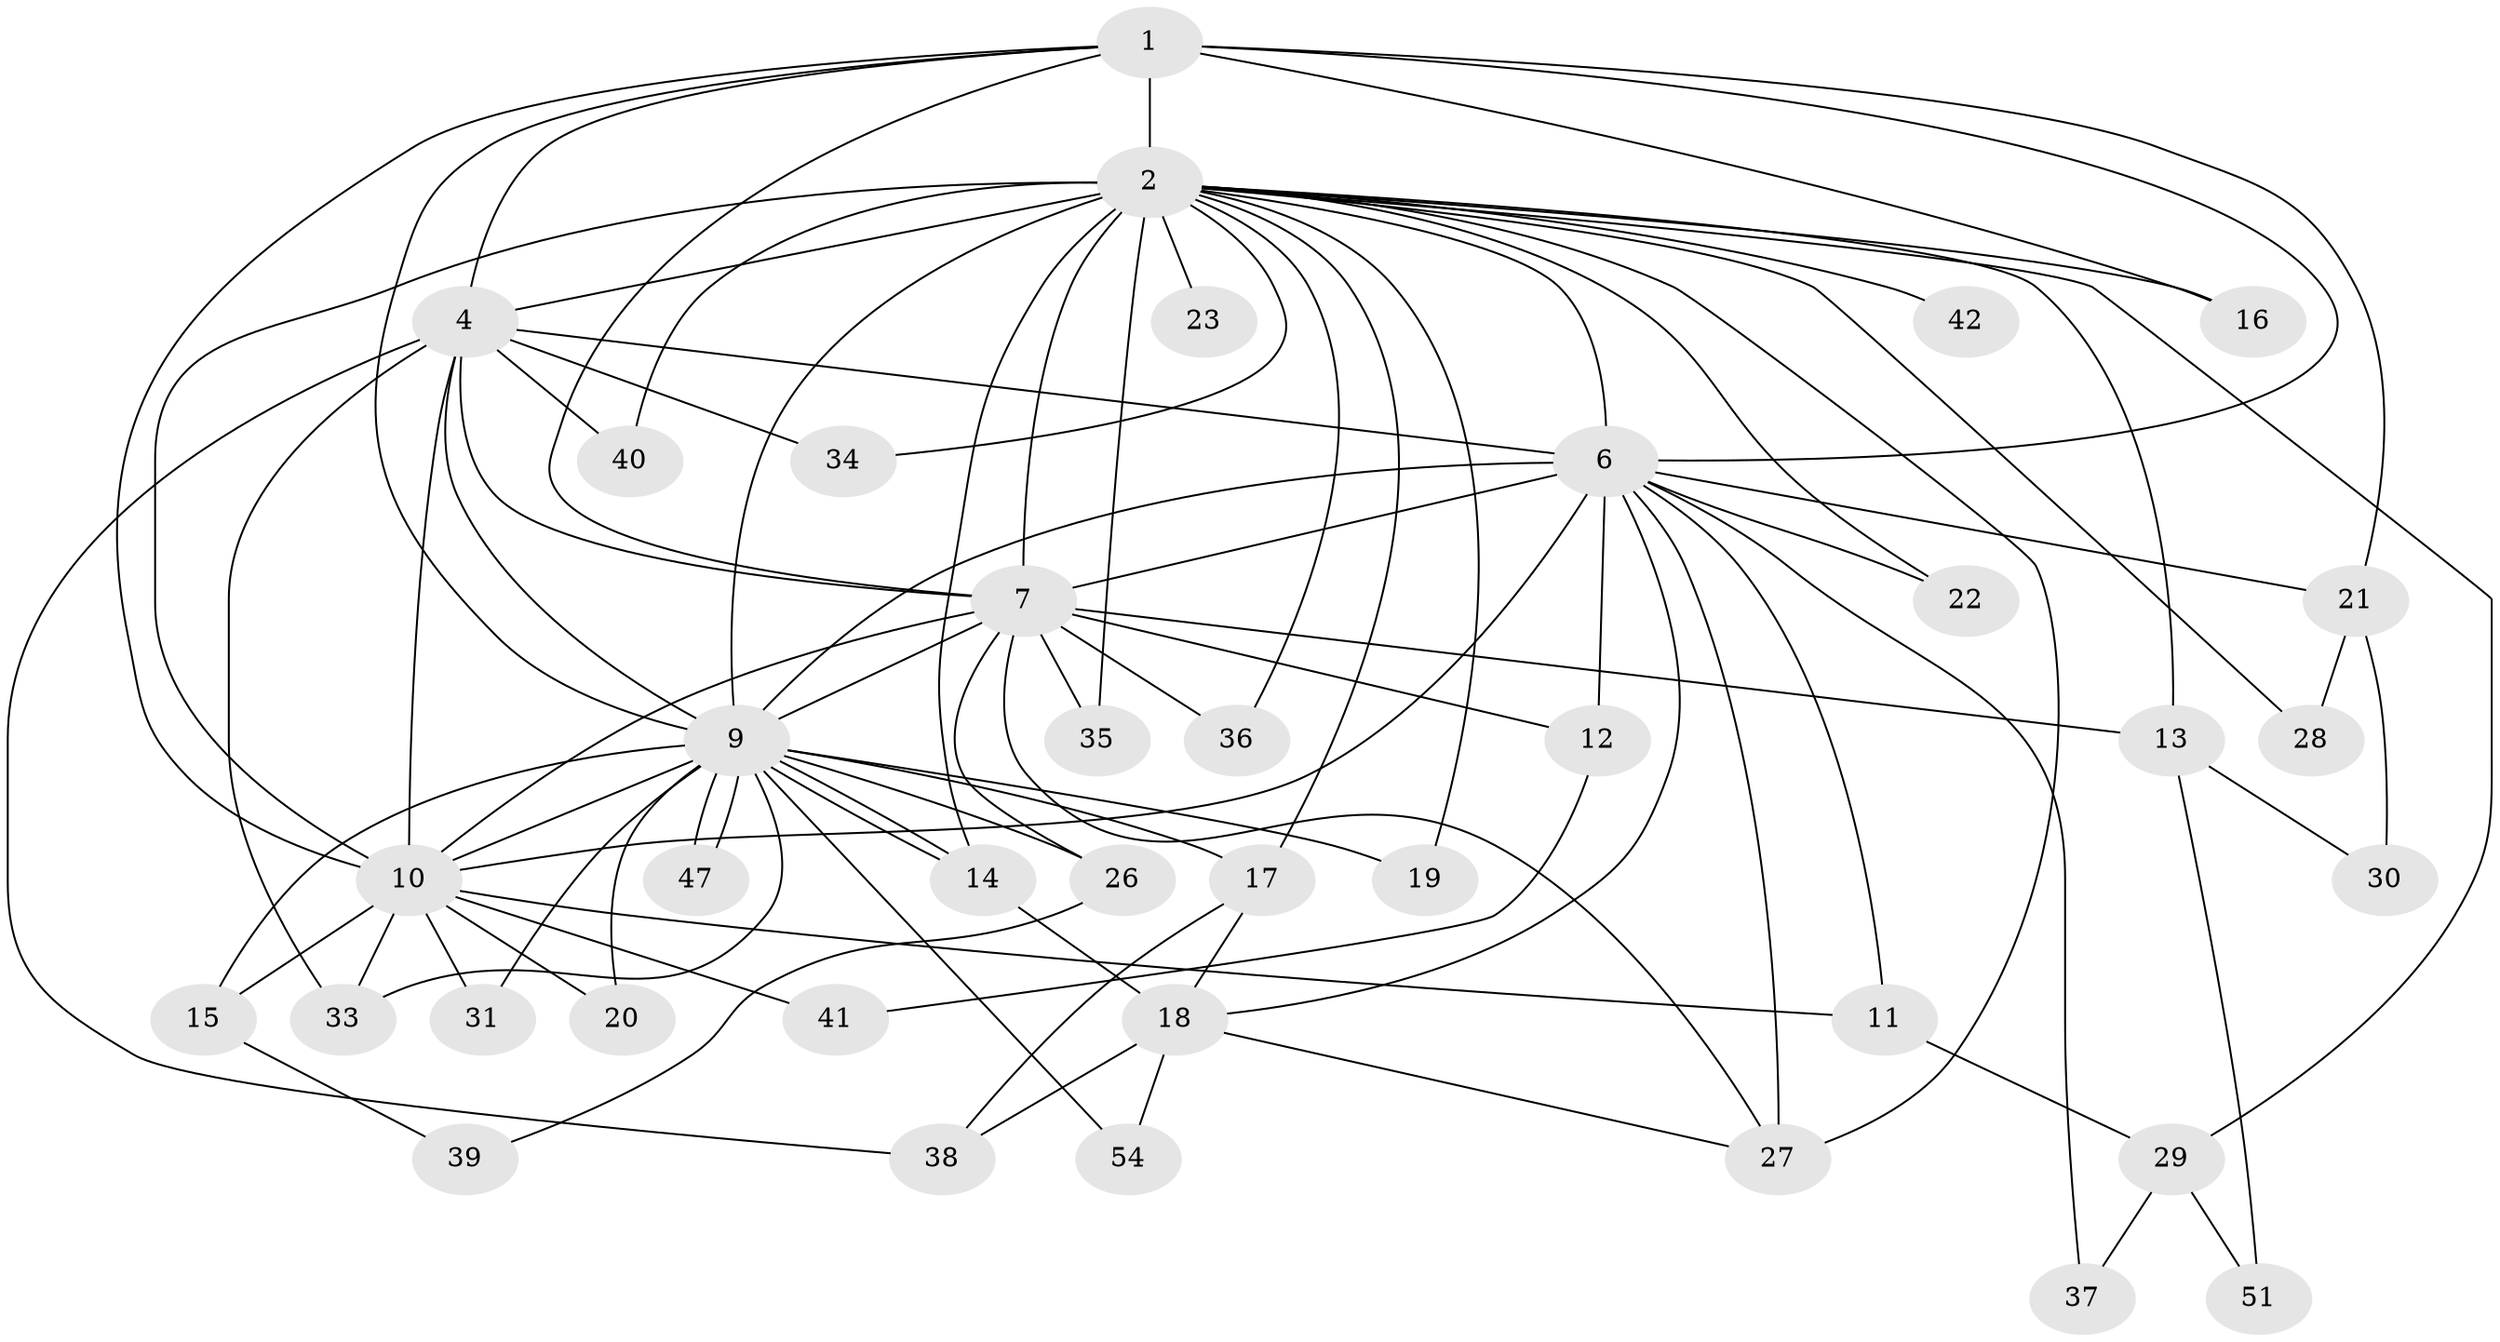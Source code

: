 // original degree distribution, {11: 0.017857142857142856, 16: 0.05357142857142857, 17: 0.03571428571428571, 13: 0.017857142857142856, 12: 0.017857142857142856, 24: 0.017857142857142856, 15: 0.017857142857142856, 3: 0.10714285714285714, 4: 0.08928571428571429, 5: 0.05357142857142857, 2: 0.5714285714285714}
// Generated by graph-tools (version 1.1) at 2025/17/03/04/25 18:17:40]
// undirected, 39 vertices, 89 edges
graph export_dot {
graph [start="1"]
  node [color=gray90,style=filled];
  1;
  2 [super="+3+50+53+5"];
  4;
  6 [super="+32+43+8"];
  7 [super="+24"];
  9;
  10;
  11;
  12;
  13;
  14;
  15;
  16;
  17;
  18 [super="+25+49"];
  19;
  20;
  21;
  22;
  23;
  26;
  27;
  28;
  29;
  30;
  31;
  33 [super="+45"];
  34;
  35;
  36;
  37;
  38 [super="+55"];
  39;
  40;
  41;
  42;
  47;
  51;
  54;
  1 -- 2 [weight=3];
  1 -- 4;
  1 -- 6 [weight=2];
  1 -- 7;
  1 -- 9;
  1 -- 10;
  1 -- 16;
  1 -- 21;
  2 -- 4 [weight=3];
  2 -- 6 [weight=7];
  2 -- 7 [weight=4];
  2 -- 9 [weight=6];
  2 -- 10 [weight=3];
  2 -- 13;
  2 -- 17;
  2 -- 40;
  2 -- 42 [weight=2];
  2 -- 35;
  2 -- 14 [weight=2];
  2 -- 22;
  2 -- 28;
  2 -- 29;
  2 -- 34;
  2 -- 36;
  2 -- 16;
  2 -- 19;
  2 -- 23;
  2 -- 27;
  4 -- 6 [weight=2];
  4 -- 7;
  4 -- 9;
  4 -- 10;
  4 -- 33;
  4 -- 34;
  4 -- 38;
  4 -- 40;
  6 -- 7 [weight=2];
  6 -- 9 [weight=2];
  6 -- 10 [weight=2];
  6 -- 21;
  6 -- 27 [weight=2];
  6 -- 37;
  6 -- 11;
  6 -- 12;
  6 -- 18;
  6 -- 22;
  7 -- 9;
  7 -- 10;
  7 -- 13;
  7 -- 26;
  7 -- 27;
  7 -- 35;
  7 -- 36;
  7 -- 12;
  9 -- 10;
  9 -- 14;
  9 -- 14;
  9 -- 15;
  9 -- 17;
  9 -- 19;
  9 -- 20;
  9 -- 26;
  9 -- 31;
  9 -- 33;
  9 -- 47;
  9 -- 47;
  9 -- 54;
  10 -- 11;
  10 -- 15;
  10 -- 20;
  10 -- 31;
  10 -- 41;
  10 -- 33;
  11 -- 29;
  12 -- 41;
  13 -- 30;
  13 -- 51;
  14 -- 18;
  15 -- 39;
  17 -- 18;
  17 -- 38;
  18 -- 38;
  18 -- 54;
  18 -- 27;
  21 -- 28;
  21 -- 30;
  26 -- 39;
  29 -- 37;
  29 -- 51;
}
